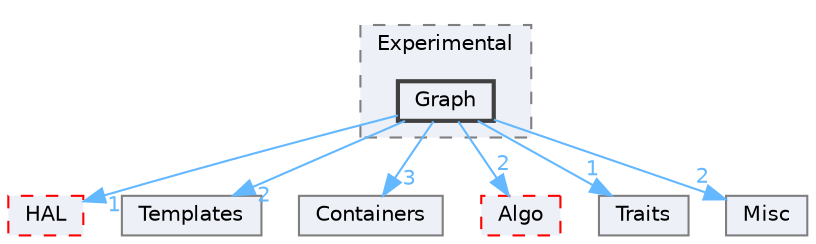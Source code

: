 digraph "Graph"
{
 // INTERACTIVE_SVG=YES
 // LATEX_PDF_SIZE
  bgcolor="transparent";
  edge [fontname=Helvetica,fontsize=10,labelfontname=Helvetica,labelfontsize=10];
  node [fontname=Helvetica,fontsize=10,shape=box,height=0.2,width=0.4];
  compound=true
  subgraph clusterdir_4ab9d7572061c6848a717d3e8a158f2e {
    graph [ bgcolor="#edf0f7", pencolor="grey50", label="Experimental", fontname=Helvetica,fontsize=10 style="filled,dashed", URL="dir_4ab9d7572061c6848a717d3e8a158f2e.html",tooltip=""]
  dir_1d1f69f4d1e54127828614d3073cca45 [label="Graph", fillcolor="#edf0f7", color="grey25", style="filled,bold", URL="dir_1d1f69f4d1e54127828614d3073cca45.html",tooltip=""];
  }
  dir_06b681a867cd45e91f64ca04156625cf [label="HAL", fillcolor="#edf0f7", color="red", style="filled,dashed", URL="dir_06b681a867cd45e91f64ca04156625cf.html",tooltip=""];
  dir_d923b29e5793e4ca6ecf89bd6d2fe94d [label="Templates", fillcolor="#edf0f7", color="grey50", style="filled", URL="dir_d923b29e5793e4ca6ecf89bd6d2fe94d.html",tooltip=""];
  dir_d6d4edf6ba84739b62e6fae684879a69 [label="Containers", fillcolor="#edf0f7", color="grey50", style="filled", URL="dir_d6d4edf6ba84739b62e6fae684879a69.html",tooltip=""];
  dir_1fe1ba1bbc29dab414502b62d4117415 [label="Algo", fillcolor="#edf0f7", color="red", style="filled,dashed", URL="dir_1fe1ba1bbc29dab414502b62d4117415.html",tooltip=""];
  dir_5ba3ce5a6b2972cf607ff00f8102a12d [label="Traits", fillcolor="#edf0f7", color="grey50", style="filled", URL="dir_5ba3ce5a6b2972cf607ff00f8102a12d.html",tooltip=""];
  dir_8d7b93d547498163f6da7ff79a1b5a4d [label="Misc", fillcolor="#edf0f7", color="grey50", style="filled", URL="dir_8d7b93d547498163f6da7ff79a1b5a4d.html",tooltip=""];
  dir_1d1f69f4d1e54127828614d3073cca45->dir_06b681a867cd45e91f64ca04156625cf [headlabel="1", labeldistance=1.5 headhref="dir_000454_000461.html" href="dir_000454_000461.html" color="steelblue1" fontcolor="steelblue1"];
  dir_1d1f69f4d1e54127828614d3073cca45->dir_1fe1ba1bbc29dab414502b62d4117415 [headlabel="2", labeldistance=1.5 headhref="dir_000454_000021.html" href="dir_000454_000021.html" color="steelblue1" fontcolor="steelblue1"];
  dir_1d1f69f4d1e54127828614d3073cca45->dir_5ba3ce5a6b2972cf607ff00f8102a12d [headlabel="1", labeldistance=1.5 headhref="dir_000454_001212.html" href="dir_000454_001212.html" color="steelblue1" fontcolor="steelblue1"];
  dir_1d1f69f4d1e54127828614d3073cca45->dir_8d7b93d547498163f6da7ff79a1b5a4d [headlabel="2", labeldistance=1.5 headhref="dir_000454_000649.html" href="dir_000454_000649.html" color="steelblue1" fontcolor="steelblue1"];
  dir_1d1f69f4d1e54127828614d3073cca45->dir_d6d4edf6ba84739b62e6fae684879a69 [headlabel="3", labeldistance=1.5 headhref="dir_000454_000253.html" href="dir_000454_000253.html" color="steelblue1" fontcolor="steelblue1"];
  dir_1d1f69f4d1e54127828614d3073cca45->dir_d923b29e5793e4ca6ecf89bd6d2fe94d [headlabel="2", labeldistance=1.5 headhref="dir_000454_001176.html" href="dir_000454_001176.html" color="steelblue1" fontcolor="steelblue1"];
}
